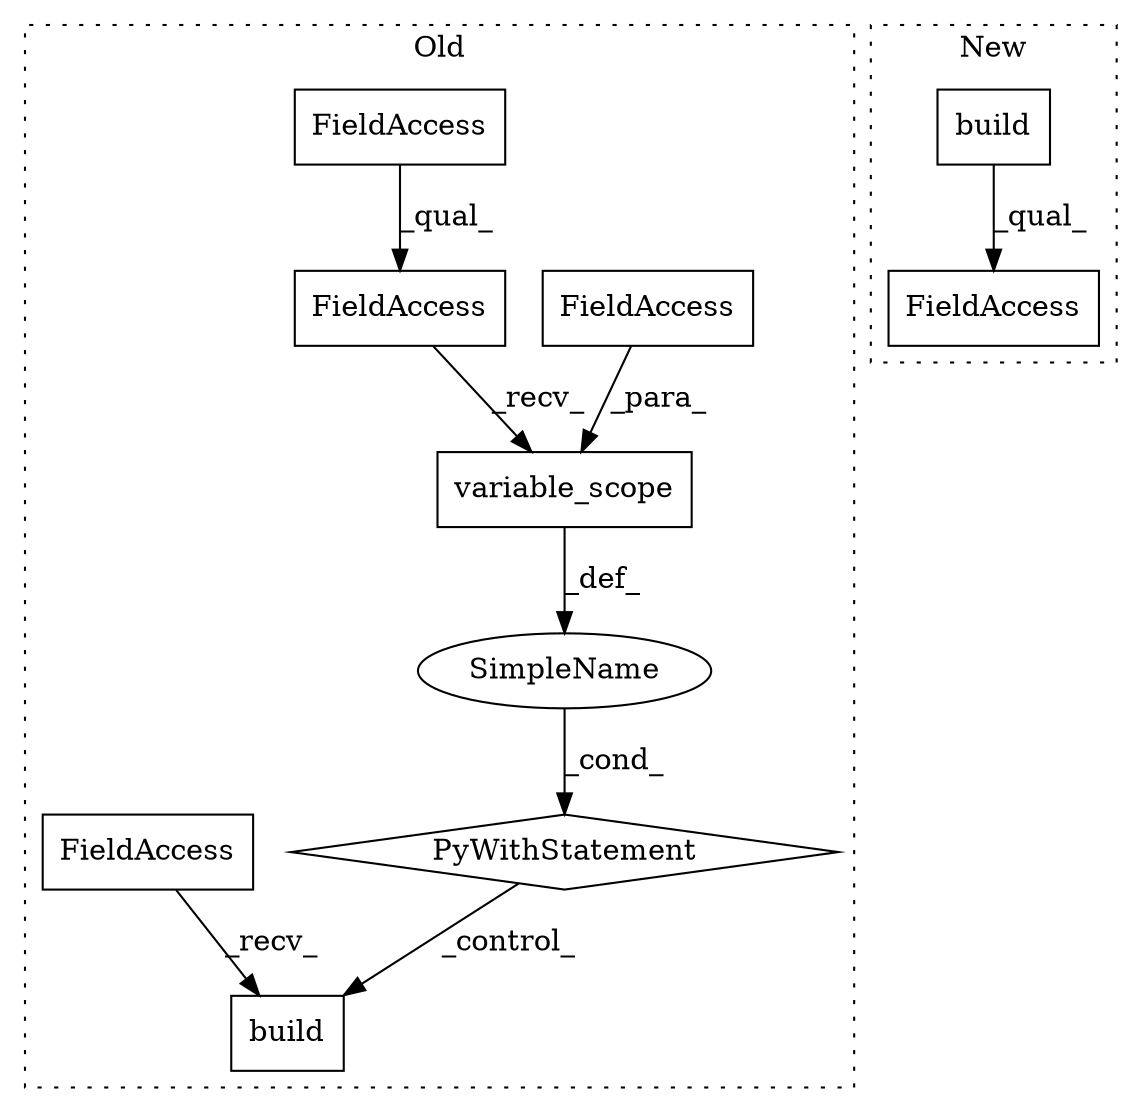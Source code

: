 digraph G {
subgraph cluster0 {
1 [label="variable_scope" a="32" s="2988,3023" l="15,1" shape="box"];
3 [label="PyWithStatement" a="104" s="2957,3024" l="10,2" shape="diamond"];
4 [label="FieldAccess" a="22" s="3003" l="20" shape="box"];
6 [label="SimpleName" a="42" s="" l="" shape="ellipse"];
7 [label="build" a="32" s="3052,3074" l="6,1" shape="box"];
8 [label="FieldAccess" a="22" s="2967" l="20" shape="box"];
9 [label="FieldAccess" a="22" s="2967" l="17" shape="box"];
10 [label="FieldAccess" a="22" s="3041" l="10" shape="box"];
label = "Old";
style="dotted";
}
subgraph cluster1 {
2 [label="build" a="32" s="1432,1450" l="6,1" shape="box"];
5 [label="FieldAccess" a="22" s="1424" l="35" shape="box"];
label = "New";
style="dotted";
}
1 -> 6 [label="_def_"];
2 -> 5 [label="_qual_"];
3 -> 7 [label="_control_"];
4 -> 1 [label="_para_"];
6 -> 3 [label="_cond_"];
8 -> 1 [label="_recv_"];
9 -> 8 [label="_qual_"];
10 -> 7 [label="_recv_"];
}